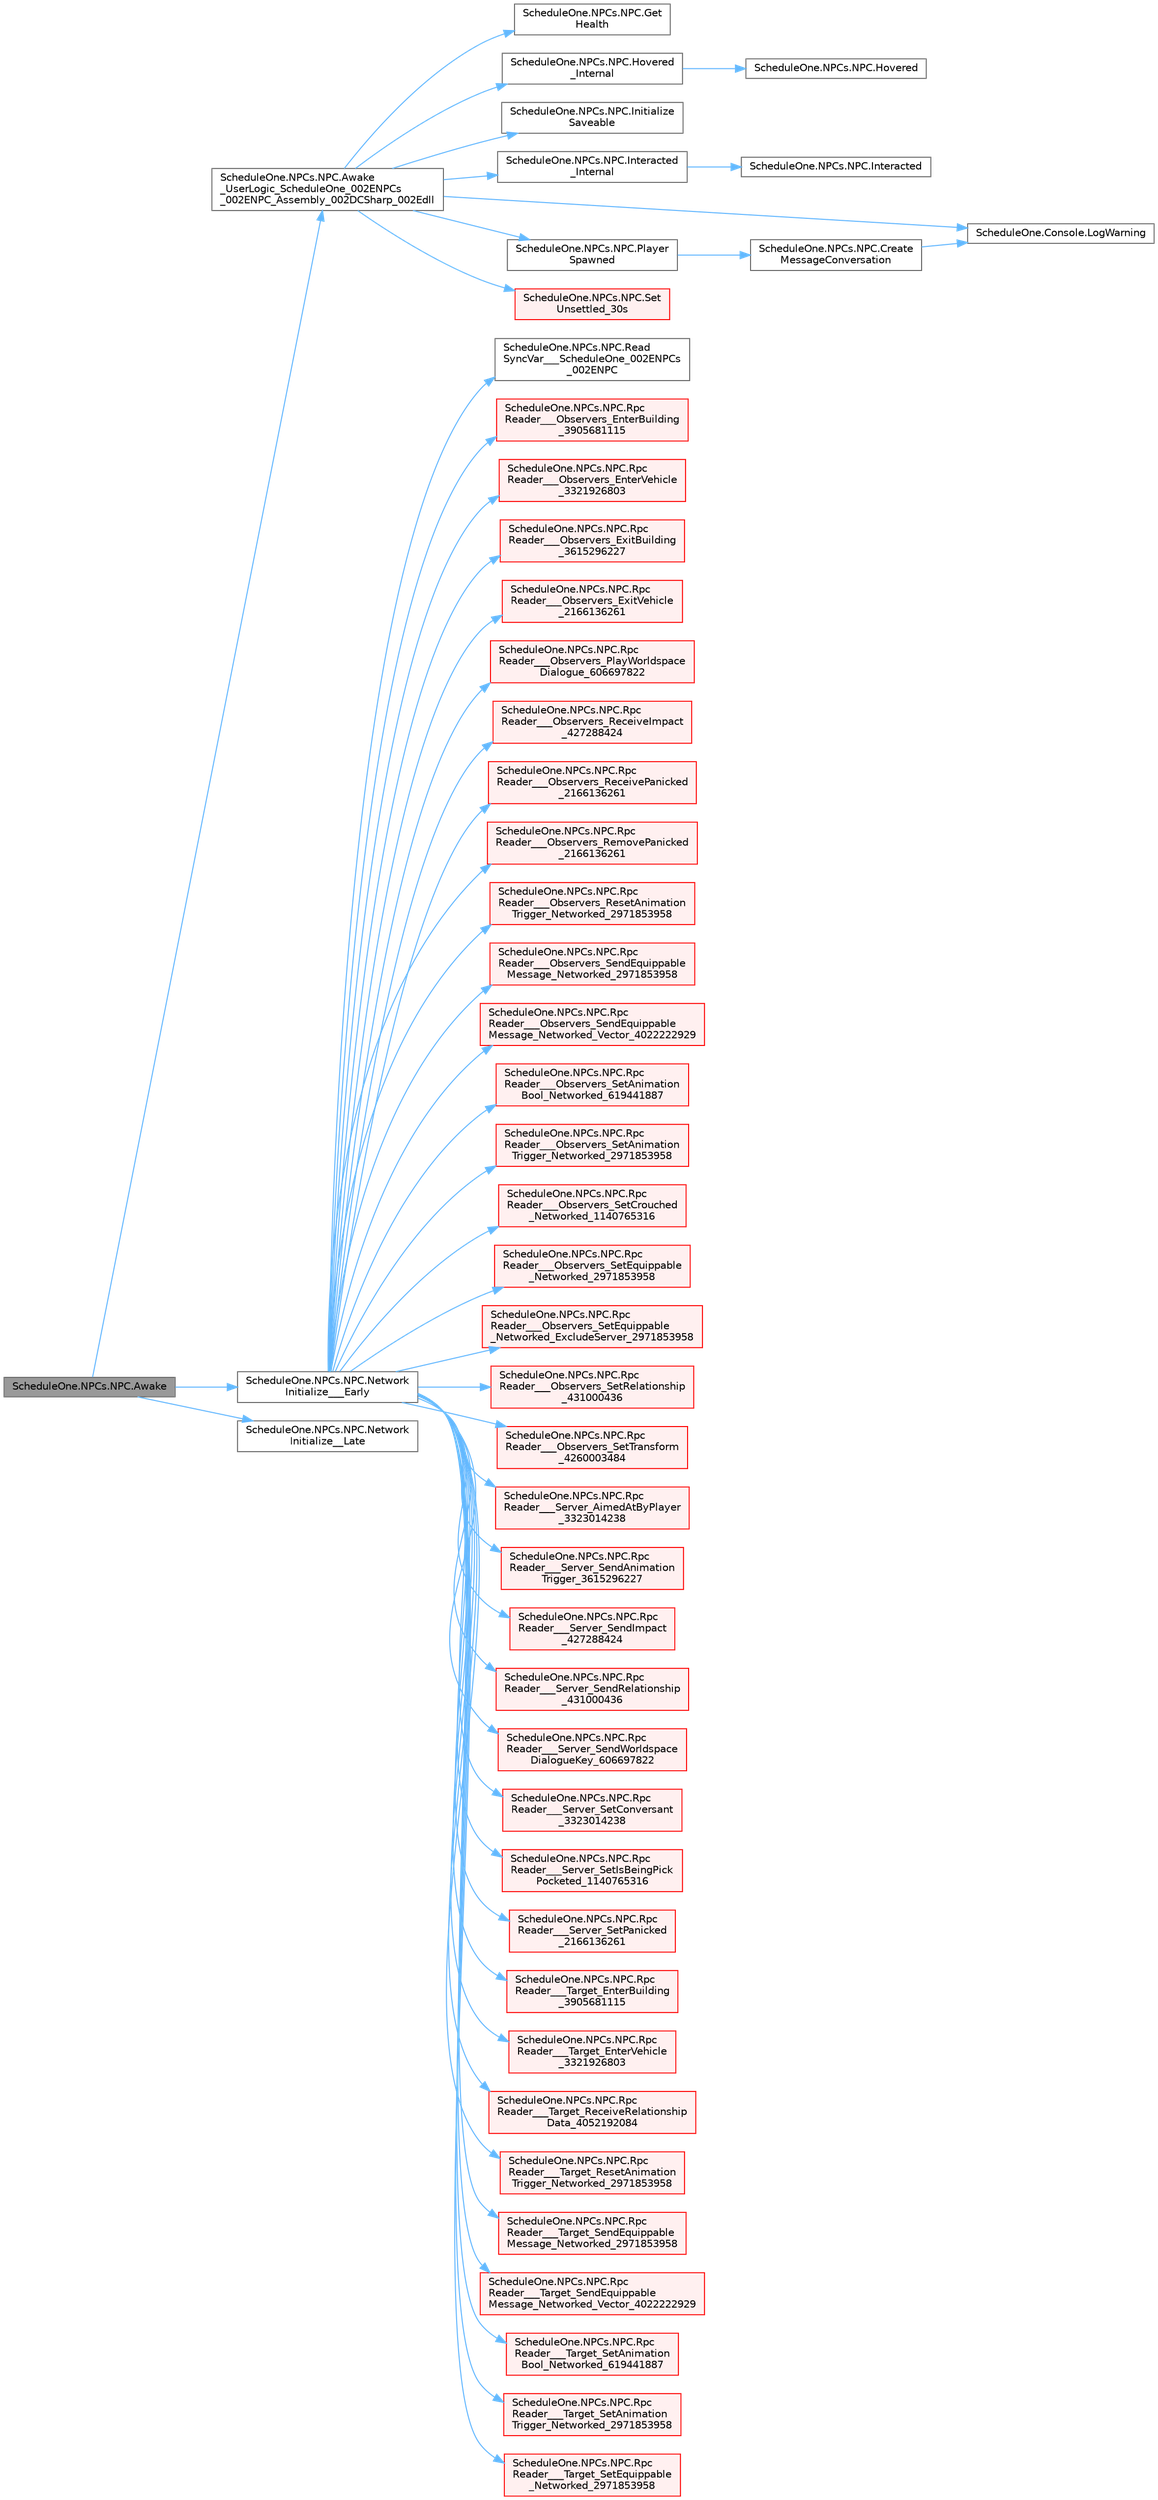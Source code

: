 digraph "ScheduleOne.NPCs.NPC.Awake"
{
 // LATEX_PDF_SIZE
  bgcolor="transparent";
  edge [fontname=Helvetica,fontsize=10,labelfontname=Helvetica,labelfontsize=10];
  node [fontname=Helvetica,fontsize=10,shape=box,height=0.2,width=0.4];
  rankdir="LR";
  Node1 [id="Node000001",label="ScheduleOne.NPCs.NPC.Awake",height=0.2,width=0.4,color="gray40", fillcolor="grey60", style="filled", fontcolor="black",tooltip=" "];
  Node1 -> Node2 [id="edge1_Node000001_Node000002",color="steelblue1",style="solid",tooltip=" "];
  Node2 [id="Node000002",label="ScheduleOne.NPCs.NPC.Awake\l_UserLogic_ScheduleOne_002ENPCs\l_002ENPC_Assembly_002DCSharp_002Edll",height=0.2,width=0.4,color="grey40", fillcolor="white", style="filled",URL="$class_schedule_one_1_1_n_p_cs_1_1_n_p_c.html#acd29ed5a19bd2a1af81a781769d1d170",tooltip=" "];
  Node2 -> Node3 [id="edge2_Node000002_Node000003",color="steelblue1",style="solid",tooltip=" "];
  Node3 [id="Node000003",label="ScheduleOne.NPCs.NPC.Get\lHealth",height=0.2,width=0.4,color="grey40", fillcolor="white", style="filled",URL="$class_schedule_one_1_1_n_p_cs_1_1_n_p_c.html#a722fb194d2c151ac4c396e87dfb14a13",tooltip=" "];
  Node2 -> Node4 [id="edge3_Node000002_Node000004",color="steelblue1",style="solid",tooltip=" "];
  Node4 [id="Node000004",label="ScheduleOne.NPCs.NPC.Hovered\l_Internal",height=0.2,width=0.4,color="grey40", fillcolor="white", style="filled",URL="$class_schedule_one_1_1_n_p_cs_1_1_n_p_c.html#ac7fbbe60588011a19db1ea7f243c9f0c",tooltip=" "];
  Node4 -> Node5 [id="edge4_Node000004_Node000005",color="steelblue1",style="solid",tooltip=" "];
  Node5 [id="Node000005",label="ScheduleOne.NPCs.NPC.Hovered",height=0.2,width=0.4,color="grey40", fillcolor="white", style="filled",URL="$class_schedule_one_1_1_n_p_cs_1_1_n_p_c.html#a75d5bc45998bb1a0aba081946b9f95be",tooltip=" "];
  Node2 -> Node6 [id="edge5_Node000002_Node000006",color="steelblue1",style="solid",tooltip=" "];
  Node6 [id="Node000006",label="ScheduleOne.NPCs.NPC.Initialize\lSaveable",height=0.2,width=0.4,color="grey40", fillcolor="white", style="filled",URL="$class_schedule_one_1_1_n_p_cs_1_1_n_p_c.html#a7e4959532b6b4b8b7e38b3ef62ecb2fa",tooltip=" "];
  Node2 -> Node7 [id="edge6_Node000002_Node000007",color="steelblue1",style="solid",tooltip=" "];
  Node7 [id="Node000007",label="ScheduleOne.NPCs.NPC.Interacted\l_Internal",height=0.2,width=0.4,color="grey40", fillcolor="white", style="filled",URL="$class_schedule_one_1_1_n_p_cs_1_1_n_p_c.html#a1680662e2ac886d4c2d4fcac9c87d325",tooltip=" "];
  Node7 -> Node8 [id="edge7_Node000007_Node000008",color="steelblue1",style="solid",tooltip=" "];
  Node8 [id="Node000008",label="ScheduleOne.NPCs.NPC.Interacted",height=0.2,width=0.4,color="grey40", fillcolor="white", style="filled",URL="$class_schedule_one_1_1_n_p_cs_1_1_n_p_c.html#a74ac1e0c8d53166bdad953ab46893912",tooltip=" "];
  Node2 -> Node9 [id="edge8_Node000002_Node000009",color="steelblue1",style="solid",tooltip=" "];
  Node9 [id="Node000009",label="ScheduleOne.Console.LogWarning",height=0.2,width=0.4,color="grey40", fillcolor="white", style="filled",URL="$class_schedule_one_1_1_console.html#a4af4a471d16b1029b44a8121bf41d45c",tooltip=" "];
  Node2 -> Node10 [id="edge9_Node000002_Node000010",color="steelblue1",style="solid",tooltip=" "];
  Node10 [id="Node000010",label="ScheduleOne.NPCs.NPC.Player\lSpawned",height=0.2,width=0.4,color="grey40", fillcolor="white", style="filled",URL="$class_schedule_one_1_1_n_p_cs_1_1_n_p_c.html#a55f4a36871c402cdeef67e49777006c3",tooltip=" "];
  Node10 -> Node11 [id="edge10_Node000010_Node000011",color="steelblue1",style="solid",tooltip=" "];
  Node11 [id="Node000011",label="ScheduleOne.NPCs.NPC.Create\lMessageConversation",height=0.2,width=0.4,color="grey40", fillcolor="white", style="filled",URL="$class_schedule_one_1_1_n_p_cs_1_1_n_p_c.html#a8f385787fbffafbbbac6f7f52fd0e768",tooltip=" "];
  Node11 -> Node9 [id="edge11_Node000011_Node000009",color="steelblue1",style="solid",tooltip=" "];
  Node2 -> Node12 [id="edge12_Node000002_Node000012",color="steelblue1",style="solid",tooltip=" "];
  Node12 [id="Node000012",label="ScheduleOne.NPCs.NPC.Set\lUnsettled_30s",height=0.2,width=0.4,color="red", fillcolor="#FFF0F0", style="filled",URL="$class_schedule_one_1_1_n_p_cs_1_1_n_p_c.html#ae59b512e901a2fe0f183e7daafc89d94",tooltip=" "];
  Node1 -> Node14 [id="edge13_Node000001_Node000014",color="steelblue1",style="solid",tooltip=" "];
  Node14 [id="Node000014",label="ScheduleOne.NPCs.NPC.Network\lInitialize___Early",height=0.2,width=0.4,color="grey40", fillcolor="white", style="filled",URL="$class_schedule_one_1_1_n_p_cs_1_1_n_p_c.html#a9dfbfe53b04b55412916f5f406ea5079",tooltip=" "];
  Node14 -> Node15 [id="edge14_Node000014_Node000015",color="steelblue1",style="solid",tooltip=" "];
  Node15 [id="Node000015",label="ScheduleOne.NPCs.NPC.Read\lSyncVar___ScheduleOne_002ENPCs\l_002ENPC",height=0.2,width=0.4,color="grey40", fillcolor="white", style="filled",URL="$class_schedule_one_1_1_n_p_cs_1_1_n_p_c.html#aa176e5c16049d9b7712b84ec94330dbf",tooltip=" "];
  Node14 -> Node16 [id="edge15_Node000014_Node000016",color="steelblue1",style="solid",tooltip=" "];
  Node16 [id="Node000016",label="ScheduleOne.NPCs.NPC.Rpc\lReader___Observers_EnterBuilding\l_3905681115",height=0.2,width=0.4,color="red", fillcolor="#FFF0F0", style="filled",URL="$class_schedule_one_1_1_n_p_cs_1_1_n_p_c.html#a2d604072369391f835d3d7c68b4404e8",tooltip=" "];
  Node14 -> Node25 [id="edge16_Node000014_Node000025",color="steelblue1",style="solid",tooltip=" "];
  Node25 [id="Node000025",label="ScheduleOne.NPCs.NPC.Rpc\lReader___Observers_EnterVehicle\l_3321926803",height=0.2,width=0.4,color="red", fillcolor="#FFF0F0", style="filled",URL="$class_schedule_one_1_1_n_p_cs_1_1_n_p_c.html#a14be8b4dc461f848e82959a7cc17a2e9",tooltip=" "];
  Node14 -> Node29 [id="edge17_Node000014_Node000029",color="steelblue1",style="solid",tooltip=" "];
  Node29 [id="Node000029",label="ScheduleOne.NPCs.NPC.Rpc\lReader___Observers_ExitBuilding\l_3615296227",height=0.2,width=0.4,color="red", fillcolor="#FFF0F0", style="filled",URL="$class_schedule_one_1_1_n_p_cs_1_1_n_p_c.html#a700d838b6d635b3fb9b6f05696b59348",tooltip=" "];
  Node14 -> Node30 [id="edge18_Node000014_Node000030",color="steelblue1",style="solid",tooltip=" "];
  Node30 [id="Node000030",label="ScheduleOne.NPCs.NPC.Rpc\lReader___Observers_ExitVehicle\l_2166136261",height=0.2,width=0.4,color="red", fillcolor="#FFF0F0", style="filled",URL="$class_schedule_one_1_1_n_p_cs_1_1_n_p_c.html#ab9286b0c8c6de4928bc4b6c1618f4333",tooltip=" "];
  Node14 -> Node32 [id="edge19_Node000014_Node000032",color="steelblue1",style="solid",tooltip=" "];
  Node32 [id="Node000032",label="ScheduleOne.NPCs.NPC.Rpc\lReader___Observers_PlayWorldspace\lDialogue_606697822",height=0.2,width=0.4,color="red", fillcolor="#FFF0F0", style="filled",URL="$class_schedule_one_1_1_n_p_cs_1_1_n_p_c.html#aa0adbb95d658142eb706d43952c66346",tooltip=" "];
  Node14 -> Node34 [id="edge20_Node000014_Node000034",color="steelblue1",style="solid",tooltip=" "];
  Node34 [id="Node000034",label="ScheduleOne.NPCs.NPC.Rpc\lReader___Observers_ReceiveImpact\l_427288424",height=0.2,width=0.4,color="red", fillcolor="#FFF0F0", style="filled",URL="$class_schedule_one_1_1_n_p_cs_1_1_n_p_c.html#a26208e09b6909a05906ca71afcde6e5e",tooltip=" "];
  Node14 -> Node38 [id="edge21_Node000014_Node000038",color="steelblue1",style="solid",tooltip=" "];
  Node38 [id="Node000038",label="ScheduleOne.NPCs.NPC.Rpc\lReader___Observers_ReceivePanicked\l_2166136261",height=0.2,width=0.4,color="red", fillcolor="#FFF0F0", style="filled",URL="$class_schedule_one_1_1_n_p_cs_1_1_n_p_c.html#a5a131054454982ce6a5fdb32cc37a3b0",tooltip=" "];
  Node14 -> Node40 [id="edge22_Node000014_Node000040",color="steelblue1",style="solid",tooltip=" "];
  Node40 [id="Node000040",label="ScheduleOne.NPCs.NPC.Rpc\lReader___Observers_RemovePanicked\l_2166136261",height=0.2,width=0.4,color="red", fillcolor="#FFF0F0", style="filled",URL="$class_schedule_one_1_1_n_p_cs_1_1_n_p_c.html#a6022355d2baa259e79e70eef28d18574",tooltip=" "];
  Node14 -> Node42 [id="edge23_Node000014_Node000042",color="steelblue1",style="solid",tooltip=" "];
  Node42 [id="Node000042",label="ScheduleOne.NPCs.NPC.Rpc\lReader___Observers_ResetAnimation\lTrigger_Networked_2971853958",height=0.2,width=0.4,color="red", fillcolor="#FFF0F0", style="filled",URL="$class_schedule_one_1_1_n_p_cs_1_1_n_p_c.html#a916c707df24dbe642ca3abca29317809",tooltip=" "];
  Node14 -> Node45 [id="edge24_Node000014_Node000045",color="steelblue1",style="solid",tooltip=" "];
  Node45 [id="Node000045",label="ScheduleOne.NPCs.NPC.Rpc\lReader___Observers_SendEquippable\lMessage_Networked_2971853958",height=0.2,width=0.4,color="red", fillcolor="#FFF0F0", style="filled",URL="$class_schedule_one_1_1_n_p_cs_1_1_n_p_c.html#a4bb49b28972e3aea1f51e2e1ee44974f",tooltip=" "];
  Node14 -> Node47 [id="edge25_Node000014_Node000047",color="steelblue1",style="solid",tooltip=" "];
  Node47 [id="Node000047",label="ScheduleOne.NPCs.NPC.Rpc\lReader___Observers_SendEquippable\lMessage_Networked_Vector_4022222929",height=0.2,width=0.4,color="red", fillcolor="#FFF0F0", style="filled",URL="$class_schedule_one_1_1_n_p_cs_1_1_n_p_c.html#a05fbcd4bee518f277dbf3000fefb98df",tooltip=" "];
  Node14 -> Node49 [id="edge26_Node000014_Node000049",color="steelblue1",style="solid",tooltip=" "];
  Node49 [id="Node000049",label="ScheduleOne.NPCs.NPC.Rpc\lReader___Observers_SetAnimation\lBool_Networked_619441887",height=0.2,width=0.4,color="red", fillcolor="#FFF0F0", style="filled",URL="$class_schedule_one_1_1_n_p_cs_1_1_n_p_c.html#aedbde32e9a348e5042f51f806ffb3455",tooltip=" "];
  Node14 -> Node51 [id="edge27_Node000014_Node000051",color="steelblue1",style="solid",tooltip=" "];
  Node51 [id="Node000051",label="ScheduleOne.NPCs.NPC.Rpc\lReader___Observers_SetAnimation\lTrigger_Networked_2971853958",height=0.2,width=0.4,color="red", fillcolor="#FFF0F0", style="filled",URL="$class_schedule_one_1_1_n_p_cs_1_1_n_p_c.html#a6efad08fe82cd5eaa0bfbddcb7dfe8eb",tooltip=" "];
  Node14 -> Node54 [id="edge28_Node000014_Node000054",color="steelblue1",style="solid",tooltip=" "];
  Node54 [id="Node000054",label="ScheduleOne.NPCs.NPC.Rpc\lReader___Observers_SetCrouched\l_Networked_1140765316",height=0.2,width=0.4,color="red", fillcolor="#FFF0F0", style="filled",URL="$class_schedule_one_1_1_n_p_cs_1_1_n_p_c.html#a904bb3cba85271d960001dbf08886bff",tooltip=" "];
  Node14 -> Node56 [id="edge29_Node000014_Node000056",color="steelblue1",style="solid",tooltip=" "];
  Node56 [id="Node000056",label="ScheduleOne.NPCs.NPC.Rpc\lReader___Observers_SetEquippable\l_Networked_2971853958",height=0.2,width=0.4,color="red", fillcolor="#FFF0F0", style="filled",URL="$class_schedule_one_1_1_n_p_cs_1_1_n_p_c.html#ab733a950416a859f486a5f6e99d3f41b",tooltip=" "];
  Node14 -> Node58 [id="edge30_Node000014_Node000058",color="steelblue1",style="solid",tooltip=" "];
  Node58 [id="Node000058",label="ScheduleOne.NPCs.NPC.Rpc\lReader___Observers_SetEquippable\l_Networked_ExcludeServer_2971853958",height=0.2,width=0.4,color="red", fillcolor="#FFF0F0", style="filled",URL="$class_schedule_one_1_1_n_p_cs_1_1_n_p_c.html#abc14403cf27cb57bad58bdc919505fd7",tooltip=" "];
  Node14 -> Node60 [id="edge31_Node000014_Node000060",color="steelblue1",style="solid",tooltip=" "];
  Node60 [id="Node000060",label="ScheduleOne.NPCs.NPC.Rpc\lReader___Observers_SetRelationship\l_431000436",height=0.2,width=0.4,color="red", fillcolor="#FFF0F0", style="filled",URL="$class_schedule_one_1_1_n_p_cs_1_1_n_p_c.html#a49967a99f9a77f81ccbd3cd960645c20",tooltip=" "];
  Node14 -> Node62 [id="edge32_Node000014_Node000062",color="steelblue1",style="solid",tooltip=" "];
  Node62 [id="Node000062",label="ScheduleOne.NPCs.NPC.Rpc\lReader___Observers_SetTransform\l_4260003484",height=0.2,width=0.4,color="red", fillcolor="#FFF0F0", style="filled",URL="$class_schedule_one_1_1_n_p_cs_1_1_n_p_c.html#a6d7b1649ed25c8f6265c796adf76d095",tooltip=" "];
  Node14 -> Node64 [id="edge33_Node000014_Node000064",color="steelblue1",style="solid",tooltip=" "];
  Node64 [id="Node000064",label="ScheduleOne.NPCs.NPC.Rpc\lReader___Server_AimedAtByPlayer\l_3323014238",height=0.2,width=0.4,color="red", fillcolor="#FFF0F0", style="filled",URL="$class_schedule_one_1_1_n_p_cs_1_1_n_p_c.html#af692803a4759d707b204874d798eac3b",tooltip=" "];
  Node14 -> Node66 [id="edge34_Node000014_Node000066",color="steelblue1",style="solid",tooltip=" "];
  Node66 [id="Node000066",label="ScheduleOne.NPCs.NPC.Rpc\lReader___Server_SendAnimation\lTrigger_3615296227",height=0.2,width=0.4,color="red", fillcolor="#FFF0F0", style="filled",URL="$class_schedule_one_1_1_n_p_cs_1_1_n_p_c.html#a68e214382d2626a798d6cd070bd34001",tooltip=" "];
  Node14 -> Node71 [id="edge35_Node000014_Node000071",color="steelblue1",style="solid",tooltip=" "];
  Node71 [id="Node000071",label="ScheduleOne.NPCs.NPC.Rpc\lReader___Server_SendImpact\l_427288424",height=0.2,width=0.4,color="red", fillcolor="#FFF0F0", style="filled",URL="$class_schedule_one_1_1_n_p_cs_1_1_n_p_c.html#aee9b18747f0af74ab6765f6bb4583808",tooltip=" "];
  Node14 -> Node75 [id="edge36_Node000014_Node000075",color="steelblue1",style="solid",tooltip=" "];
  Node75 [id="Node000075",label="ScheduleOne.NPCs.NPC.Rpc\lReader___Server_SendRelationship\l_431000436",height=0.2,width=0.4,color="red", fillcolor="#FFF0F0", style="filled",URL="$class_schedule_one_1_1_n_p_cs_1_1_n_p_c.html#a646e3c42636996cceedc643fb3a82b74",tooltip=" "];
  Node14 -> Node79 [id="edge37_Node000014_Node000079",color="steelblue1",style="solid",tooltip=" "];
  Node79 [id="Node000079",label="ScheduleOne.NPCs.NPC.Rpc\lReader___Server_SendWorldspace\lDialogueKey_606697822",height=0.2,width=0.4,color="red", fillcolor="#FFF0F0", style="filled",URL="$class_schedule_one_1_1_n_p_cs_1_1_n_p_c.html#ab2c12dbfeea49c51b211e3c86f57c3b6",tooltip=" "];
  Node14 -> Node83 [id="edge38_Node000014_Node000083",color="steelblue1",style="solid",tooltip=" "];
  Node83 [id="Node000083",label="ScheduleOne.NPCs.NPC.Rpc\lReader___Server_SetConversant\l_3323014238",height=0.2,width=0.4,color="red", fillcolor="#FFF0F0", style="filled",URL="$class_schedule_one_1_1_n_p_cs_1_1_n_p_c.html#ad354e8399fa2693207f47698457c2601",tooltip=" "];
  Node14 -> Node85 [id="edge39_Node000014_Node000085",color="steelblue1",style="solid",tooltip=" "];
  Node85 [id="Node000085",label="ScheduleOne.NPCs.NPC.Rpc\lReader___Server_SetIsBeingPick\lPocketed_1140765316",height=0.2,width=0.4,color="red", fillcolor="#FFF0F0", style="filled",URL="$class_schedule_one_1_1_n_p_cs_1_1_n_p_c.html#aba7a665e64b99e3c180ab245dc944898",tooltip=" "];
  Node14 -> Node87 [id="edge40_Node000014_Node000087",color="steelblue1",style="solid",tooltip=" "];
  Node87 [id="Node000087",label="ScheduleOne.NPCs.NPC.Rpc\lReader___Server_SetPanicked\l_2166136261",height=0.2,width=0.4,color="red", fillcolor="#FFF0F0", style="filled",URL="$class_schedule_one_1_1_n_p_cs_1_1_n_p_c.html#a69ba5592306e0dcec3b5ab32704d4930",tooltip=" "];
  Node14 -> Node91 [id="edge41_Node000014_Node000091",color="steelblue1",style="solid",tooltip=" "];
  Node91 [id="Node000091",label="ScheduleOne.NPCs.NPC.Rpc\lReader___Target_EnterBuilding\l_3905681115",height=0.2,width=0.4,color="red", fillcolor="#FFF0F0", style="filled",URL="$class_schedule_one_1_1_n_p_cs_1_1_n_p_c.html#a0ca595f45b29a5bbfb65cf31969adf32",tooltip=" "];
  Node14 -> Node92 [id="edge42_Node000014_Node000092",color="steelblue1",style="solid",tooltip=" "];
  Node92 [id="Node000092",label="ScheduleOne.NPCs.NPC.Rpc\lReader___Target_EnterVehicle\l_3321926803",height=0.2,width=0.4,color="red", fillcolor="#FFF0F0", style="filled",URL="$class_schedule_one_1_1_n_p_cs_1_1_n_p_c.html#a52a5c6565bb7eb23a7a50fb4f52636c9",tooltip=" "];
  Node14 -> Node93 [id="edge43_Node000014_Node000093",color="steelblue1",style="solid",tooltip=" "];
  Node93 [id="Node000093",label="ScheduleOne.NPCs.NPC.Rpc\lReader___Target_ReceiveRelationship\lData_4052192084",height=0.2,width=0.4,color="red", fillcolor="#FFF0F0", style="filled",URL="$class_schedule_one_1_1_n_p_cs_1_1_n_p_c.html#adc9a34ea6a406b22592a5b3562c5bde5",tooltip=" "];
  Node14 -> Node96 [id="edge44_Node000014_Node000096",color="steelblue1",style="solid",tooltip=" "];
  Node96 [id="Node000096",label="ScheduleOne.NPCs.NPC.Rpc\lReader___Target_ResetAnimation\lTrigger_Networked_2971853958",height=0.2,width=0.4,color="red", fillcolor="#FFF0F0", style="filled",URL="$class_schedule_one_1_1_n_p_cs_1_1_n_p_c.html#a53d1b55c24ebf1b88faa992387422e00",tooltip=" "];
  Node14 -> Node97 [id="edge45_Node000014_Node000097",color="steelblue1",style="solid",tooltip=" "];
  Node97 [id="Node000097",label="ScheduleOne.NPCs.NPC.Rpc\lReader___Target_SendEquippable\lMessage_Networked_2971853958",height=0.2,width=0.4,color="red", fillcolor="#FFF0F0", style="filled",URL="$class_schedule_one_1_1_n_p_cs_1_1_n_p_c.html#a7584122d40ddb7f7deb9dbb557b1a7d0",tooltip=" "];
  Node14 -> Node98 [id="edge46_Node000014_Node000098",color="steelblue1",style="solid",tooltip=" "];
  Node98 [id="Node000098",label="ScheduleOne.NPCs.NPC.Rpc\lReader___Target_SendEquippable\lMessage_Networked_Vector_4022222929",height=0.2,width=0.4,color="red", fillcolor="#FFF0F0", style="filled",URL="$class_schedule_one_1_1_n_p_cs_1_1_n_p_c.html#a394f667c49690807344eae82436633c2",tooltip=" "];
  Node14 -> Node99 [id="edge47_Node000014_Node000099",color="steelblue1",style="solid",tooltip=" "];
  Node99 [id="Node000099",label="ScheduleOne.NPCs.NPC.Rpc\lReader___Target_SetAnimation\lBool_Networked_619441887",height=0.2,width=0.4,color="red", fillcolor="#FFF0F0", style="filled",URL="$class_schedule_one_1_1_n_p_cs_1_1_n_p_c.html#af8f028529d6a4d6cc72baeafb41ba76b",tooltip=" "];
  Node14 -> Node100 [id="edge48_Node000014_Node000100",color="steelblue1",style="solid",tooltip=" "];
  Node100 [id="Node000100",label="ScheduleOne.NPCs.NPC.Rpc\lReader___Target_SetAnimation\lTrigger_Networked_2971853958",height=0.2,width=0.4,color="red", fillcolor="#FFF0F0", style="filled",URL="$class_schedule_one_1_1_n_p_cs_1_1_n_p_c.html#ac0b6500acddc375dec2d0e4dc261322e",tooltip=" "];
  Node14 -> Node101 [id="edge49_Node000014_Node000101",color="steelblue1",style="solid",tooltip=" "];
  Node101 [id="Node000101",label="ScheduleOne.NPCs.NPC.Rpc\lReader___Target_SetEquippable\l_Networked_2971853958",height=0.2,width=0.4,color="red", fillcolor="#FFF0F0", style="filled",URL="$class_schedule_one_1_1_n_p_cs_1_1_n_p_c.html#ab416c8fe5d2602f64d3cc6d343d8a65d",tooltip=" "];
  Node1 -> Node102 [id="edge50_Node000001_Node000102",color="steelblue1",style="solid",tooltip=" "];
  Node102 [id="Node000102",label="ScheduleOne.NPCs.NPC.Network\lInitialize__Late",height=0.2,width=0.4,color="grey40", fillcolor="white", style="filled",URL="$class_schedule_one_1_1_n_p_cs_1_1_n_p_c.html#aaf2b5979f899d496ebd94a02c0906a59",tooltip=" "];
}
